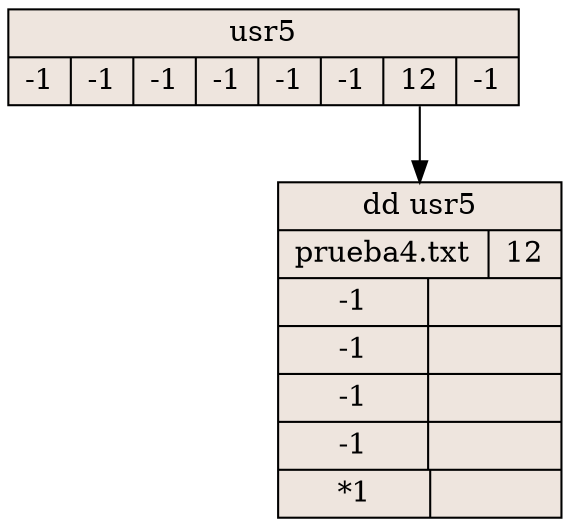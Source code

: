 digraph grafica{
rankdir=TB;
node [shape = record, style=filled, fillcolor=seashell2];
nodo12:f6 -> node12
nodo12[ shape=record, label ="{usr5|{<f0> -1|<f1>-1|<f2> -1|<f3> -1|<f4> -1|<f5>-1|<f6>12|<f7> -1}}"];
node12[shape=record, label="{ dd usr5|{<f0> prueba4.txt| <f1> 12} |{-1 | } |{-1 | } |{-1 | } |{-1 | } |{*1 | <f10>  }}"];


}